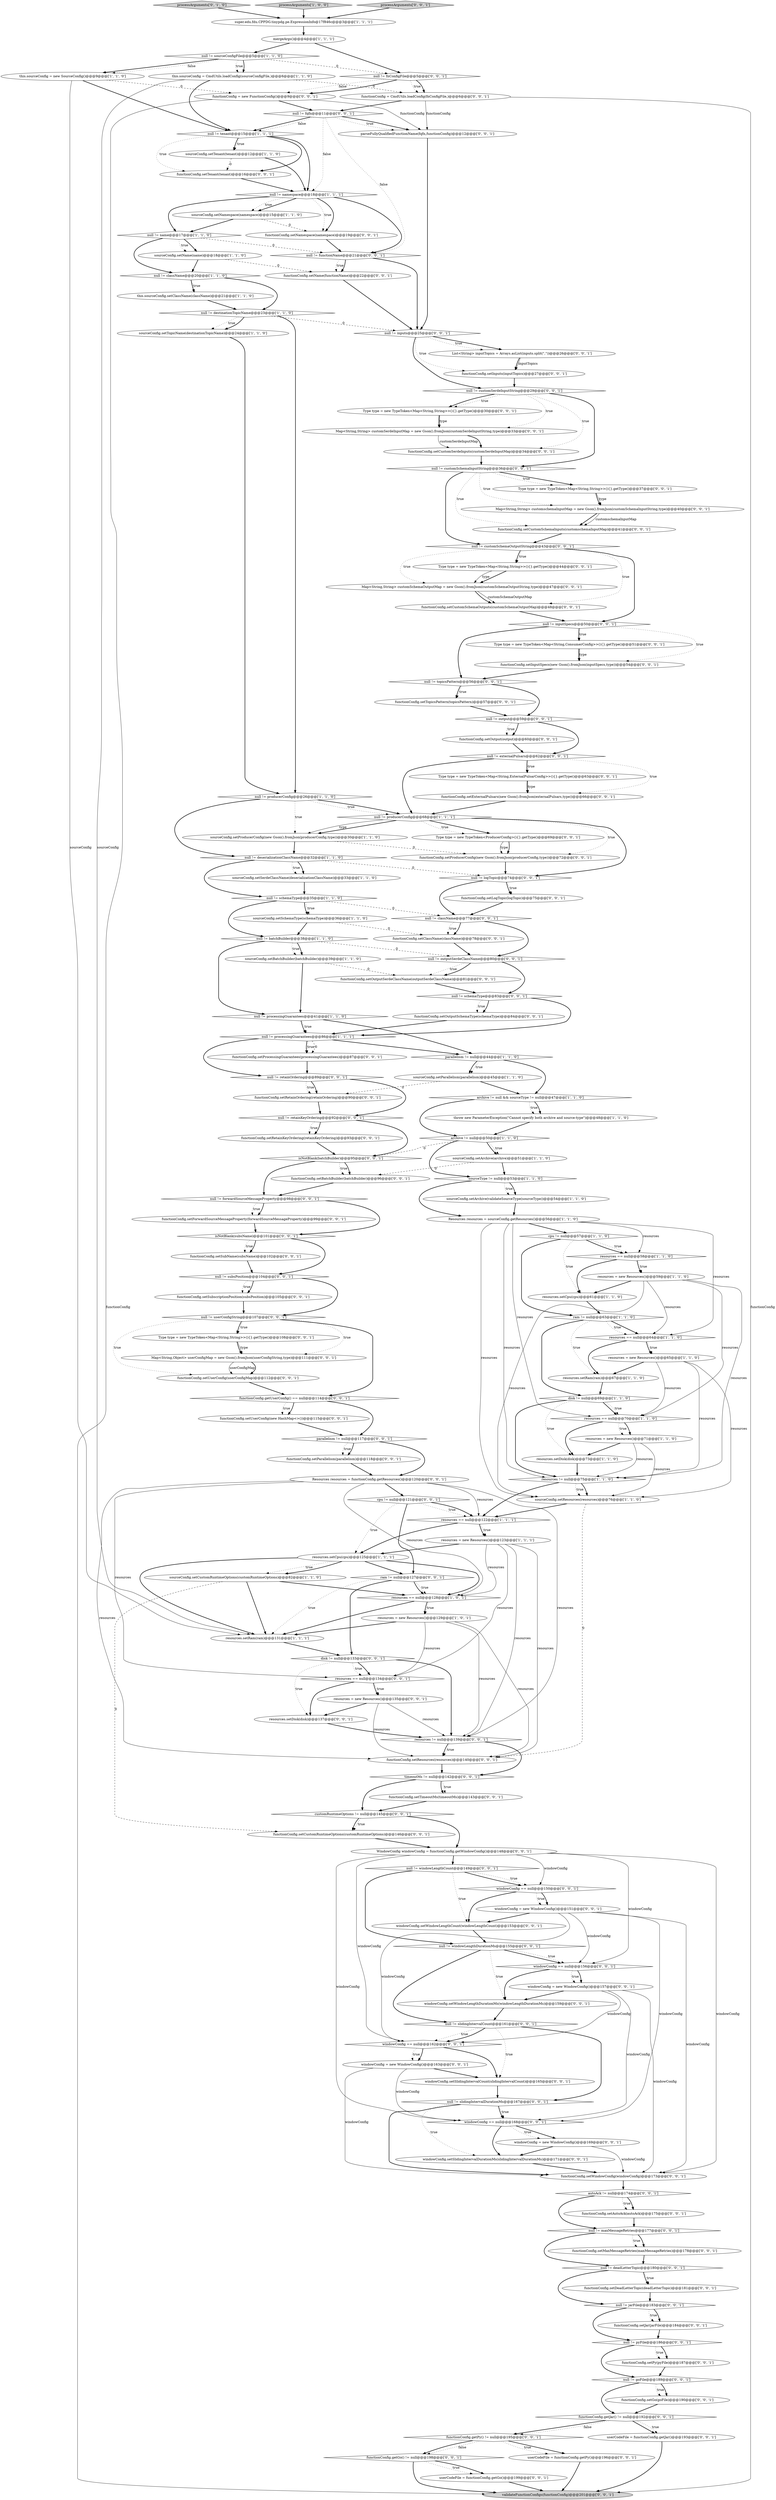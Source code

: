 digraph {
103 [style = filled, label = "ram != null@@@127@@@['0', '0', '1']", fillcolor = white, shape = diamond image = "AAA0AAABBB3BBB"];
25 [style = filled, label = "null != namespace@@@18@@@['1', '1', '1']", fillcolor = white, shape = diamond image = "AAA0AAABBB1BBB"];
38 [style = filled, label = "null != producerConfig@@@26@@@['1', '1', '0']", fillcolor = white, shape = diamond image = "AAA0AAABBB1BBB"];
65 [style = filled, label = "null != schemaType@@@83@@@['0', '0', '1']", fillcolor = white, shape = diamond image = "AAA0AAABBB3BBB"];
74 [style = filled, label = "parseFullyQualifiedFunctionName(fqfn,functionConfig)@@@12@@@['0', '0', '1']", fillcolor = white, shape = ellipse image = "AAA0AAABBB3BBB"];
169 [style = filled, label = "functionConfig.setOutputSchemaType(schemaType)@@@84@@@['0', '0', '1']", fillcolor = white, shape = ellipse image = "AAA0AAABBB3BBB"];
49 [style = filled, label = "this.sourceConfig = CmdUtils.loadConfig(sourceConfigFile,)@@@6@@@['1', '1', '0']", fillcolor = white, shape = ellipse image = "AAA0AAABBB1BBB"];
13 [style = filled, label = "resources == null@@@70@@@['1', '1', '0']", fillcolor = white, shape = diamond image = "AAA0AAABBB1BBB"];
3 [style = filled, label = "null != tenant@@@15@@@['1', '1', '1']", fillcolor = white, shape = diamond image = "AAA0AAABBB1BBB"];
143 [style = filled, label = "Type type = new TypeToken<Map<String,ExternalPulsarConfig>>(){}.getType()@@@63@@@['0', '0', '1']", fillcolor = white, shape = ellipse image = "AAA0AAABBB3BBB"];
159 [style = filled, label = "null != logTopic@@@74@@@['0', '0', '1']", fillcolor = white, shape = diamond image = "AAA0AAABBB3BBB"];
163 [style = filled, label = "Type type = new TypeToken<Map<String,String>>(){}.getType()@@@108@@@['0', '0', '1']", fillcolor = white, shape = ellipse image = "AAA0AAABBB3BBB"];
132 [style = filled, label = "functionConfig.setSubName(subsName)@@@102@@@['0', '0', '1']", fillcolor = white, shape = ellipse image = "AAA0AAABBB3BBB"];
28 [style = filled, label = "this.sourceConfig = new SourceConfig()@@@9@@@['1', '1', '0']", fillcolor = white, shape = ellipse image = "AAA0AAABBB1BBB"];
34 [style = filled, label = "resources = new Resources()@@@65@@@['1', '1', '0']", fillcolor = white, shape = ellipse image = "AAA0AAABBB1BBB"];
155 [style = filled, label = "windowConfig.setSlidingIntervalCount(slidingIntervalCount)@@@165@@@['0', '0', '1']", fillcolor = white, shape = ellipse image = "AAA0AAABBB3BBB"];
52 [style = filled, label = "sourceConfig.setProducerConfig(new Gson().fromJson(producerConfig,type))@@@30@@@['1', '1', '0']", fillcolor = white, shape = ellipse image = "AAA0AAABBB1BBB"];
55 [style = filled, label = "null != name@@@17@@@['1', '1', '0']", fillcolor = white, shape = diamond image = "AAA0AAABBB1BBB"];
127 [style = filled, label = "null != retainOrdering@@@89@@@['0', '0', '1']", fillcolor = white, shape = diamond image = "AAA0AAABBB3BBB"];
20 [style = filled, label = "resources == null@@@128@@@['1', '0', '1']", fillcolor = white, shape = diamond image = "AAA0AAABBB1BBB"];
105 [style = filled, label = "functionConfig.setSubscriptionPosition(subsPosition)@@@105@@@['0', '0', '1']", fillcolor = white, shape = ellipse image = "AAA0AAABBB3BBB"];
112 [style = filled, label = "functionConfig.setTimeoutMs(timeoutMs)@@@143@@@['0', '0', '1']", fillcolor = white, shape = ellipse image = "AAA0AAABBB3BBB"];
86 [style = filled, label = "Type type = new TypeToken<Map<String,ConsumerConfig>>(){}.getType()@@@51@@@['0', '0', '1']", fillcolor = white, shape = ellipse image = "AAA0AAABBB3BBB"];
21 [style = filled, label = "resources == null@@@58@@@['1', '1', '0']", fillcolor = white, shape = diamond image = "AAA0AAABBB1BBB"];
50 [style = filled, label = "sourceConfig.setTopicName(destinationTopicName)@@@24@@@['1', '1', '0']", fillcolor = white, shape = ellipse image = "AAA0AAABBB1BBB"];
60 [style = filled, label = "cpu != null@@@121@@@['0', '0', '1']", fillcolor = white, shape = diamond image = "AAA0AAABBB3BBB"];
129 [style = filled, label = "functionConfig.setTopicsPattern(topicsPattern)@@@57@@@['0', '0', '1']", fillcolor = white, shape = ellipse image = "AAA0AAABBB3BBB"];
48 [style = filled, label = "null != batchBuilder@@@38@@@['1', '1', '0']", fillcolor = white, shape = diamond image = "AAA0AAABBB1BBB"];
67 [style = filled, label = "null != pyFile@@@186@@@['0', '0', '1']", fillcolor = white, shape = diamond image = "AAA0AAABBB3BBB"];
95 [style = filled, label = "functionConfig.setExternalPulsars(new Gson().fromJson(externalPulsars,type))@@@66@@@['0', '0', '1']", fillcolor = white, shape = ellipse image = "AAA0AAABBB3BBB"];
148 [style = filled, label = "functionConfig.setUserConfig(new HashMap<>())@@@115@@@['0', '0', '1']", fillcolor = white, shape = ellipse image = "AAA0AAABBB3BBB"];
154 [style = filled, label = "functionConfig = CmdUtils.loadConfig(fnConfigFile,)@@@6@@@['0', '0', '1']", fillcolor = white, shape = ellipse image = "AAA0AAABBB3BBB"];
137 [style = filled, label = "null != maxMessageRetries@@@177@@@['0', '0', '1']", fillcolor = white, shape = diamond image = "AAA0AAABBB3BBB"];
27 [style = filled, label = "sourceConfig.setArchive(archive)@@@51@@@['1', '1', '0']", fillcolor = white, shape = ellipse image = "AAA0AAABBB1BBB"];
173 [style = filled, label = "functionConfig.setPy(pyFile)@@@187@@@['0', '0', '1']", fillcolor = white, shape = ellipse image = "AAA0AAABBB3BBB"];
15 [style = filled, label = "resources.setCpu(cpu)@@@125@@@['1', '1', '1']", fillcolor = white, shape = ellipse image = "AAA0AAABBB1BBB"];
57 [style = filled, label = "processArguments['0', '1', '0']", fillcolor = lightgray, shape = diamond image = "AAA0AAABBB2BBB"];
126 [style = filled, label = "null != topicsPattern@@@56@@@['0', '0', '1']", fillcolor = white, shape = diamond image = "AAA0AAABBB3BBB"];
56 [style = filled, label = "resources != null@@@75@@@['1', '1', '0']", fillcolor = white, shape = diamond image = "AAA0AAABBB1BBB"];
73 [style = filled, label = "null != inputSpecs@@@50@@@['0', '0', '1']", fillcolor = white, shape = diamond image = "AAA0AAABBB3BBB"];
122 [style = filled, label = "windowConfig == null@@@168@@@['0', '0', '1']", fillcolor = white, shape = diamond image = "AAA0AAABBB3BBB"];
123 [style = filled, label = "null != fqfn@@@11@@@['0', '0', '1']", fillcolor = white, shape = diamond image = "AAA0AAABBB3BBB"];
1 [style = filled, label = "super.edu.fdu.CPPDG.tinypdg.pe.ExpressionInfo@17f846c@@@3@@@['1', '1', '1']", fillcolor = white, shape = ellipse image = "AAA0AAABBB1BBB"];
26 [style = filled, label = "sourceConfig.setTenant(tenant)@@@12@@@['1', '1', '0']", fillcolor = white, shape = ellipse image = "AAA0AAABBB1BBB"];
92 [style = filled, label = "null != goFile@@@189@@@['0', '0', '1']", fillcolor = white, shape = diamond image = "AAA0AAABBB3BBB"];
11 [style = filled, label = "resources == null@@@64@@@['1', '1', '0']", fillcolor = white, shape = diamond image = "AAA0AAABBB1BBB"];
166 [style = filled, label = "functionConfig.setNamespace(namespace)@@@19@@@['0', '0', '1']", fillcolor = white, shape = ellipse image = "AAA0AAABBB3BBB"];
54 [style = filled, label = "sourceConfig.setArchive(validateSourceType(sourceType))@@@54@@@['1', '1', '0']", fillcolor = white, shape = ellipse image = "AAA0AAABBB1BBB"];
152 [style = filled, label = "functionConfig.setCustomSchemaInputs(customschemaInputMap)@@@41@@@['0', '0', '1']", fillcolor = white, shape = ellipse image = "AAA0AAABBB3BBB"];
68 [style = filled, label = "functionConfig.setForwardSourceMessageProperty(forwardSourceMessageProperty)@@@99@@@['0', '0', '1']", fillcolor = white, shape = ellipse image = "AAA0AAABBB3BBB"];
99 [style = filled, label = "null != subsPosition@@@104@@@['0', '0', '1']", fillcolor = white, shape = diamond image = "AAA0AAABBB3BBB"];
8 [style = filled, label = "null != processingGuarantees@@@41@@@['1', '1', '0']", fillcolor = white, shape = diamond image = "AAA0AAABBB1BBB"];
88 [style = filled, label = "windowConfig.setWindowLengthCount(windowLengthCount)@@@153@@@['0', '0', '1']", fillcolor = white, shape = ellipse image = "AAA0AAABBB3BBB"];
138 [style = filled, label = "functionConfig.setName(functionName)@@@22@@@['0', '0', '1']", fillcolor = white, shape = ellipse image = "AAA0AAABBB3BBB"];
64 [style = filled, label = "null != forwardSourceMessageProperty@@@98@@@['0', '0', '1']", fillcolor = white, shape = diamond image = "AAA0AAABBB3BBB"];
79 [style = filled, label = "windowConfig = new WindowConfig()@@@157@@@['0', '0', '1']", fillcolor = white, shape = ellipse image = "AAA0AAABBB3BBB"];
36 [style = filled, label = "resources = new Resources()@@@123@@@['1', '1', '1']", fillcolor = white, shape = ellipse image = "AAA0AAABBB1BBB"];
29 [style = filled, label = "sourceConfig.setSchemaType(schemaType)@@@36@@@['1', '1', '0']", fillcolor = white, shape = ellipse image = "AAA0AAABBB1BBB"];
63 [style = filled, label = "null != className@@@77@@@['0', '0', '1']", fillcolor = white, shape = diamond image = "AAA0AAABBB3BBB"];
80 [style = filled, label = "windowConfig = new WindowConfig()@@@163@@@['0', '0', '1']", fillcolor = white, shape = ellipse image = "AAA0AAABBB3BBB"];
10 [style = filled, label = "sourceConfig.setCustomRuntimeOptions(customRuntimeOptions)@@@82@@@['1', '1', '0']", fillcolor = white, shape = ellipse image = "AAA0AAABBB1BBB"];
151 [style = filled, label = "functionConfig.setCustomSchemaOutputs(customSchemaOutputMap)@@@48@@@['0', '0', '1']", fillcolor = white, shape = ellipse image = "AAA0AAABBB3BBB"];
46 [style = filled, label = "throw new ParameterException(\"Cannot specify both archive and source-type\")@@@48@@@['1', '1', '0']", fillcolor = white, shape = ellipse image = "AAA0AAABBB1BBB"];
93 [style = filled, label = "functionConfig.setUserConfig(userConfigMap)@@@112@@@['0', '0', '1']", fillcolor = white, shape = ellipse image = "AAA0AAABBB3BBB"];
113 [style = filled, label = "functionConfig.setMaxMessageRetries(maxMessageRetries)@@@178@@@['0', '0', '1']", fillcolor = white, shape = ellipse image = "AAA0AAABBB3BBB"];
128 [style = filled, label = "windowConfig.setSlidingIntervalDurationMs(slidingIntervalDurationMs)@@@171@@@['0', '0', '1']", fillcolor = white, shape = ellipse image = "AAA0AAABBB3BBB"];
131 [style = filled, label = "functionConfig.setOutputSerdeClassName(outputSerdeClassName)@@@81@@@['0', '0', '1']", fillcolor = white, shape = ellipse image = "AAA0AAABBB3BBB"];
2 [style = filled, label = "archive != null@@@50@@@['1', '1', '0']", fillcolor = white, shape = diamond image = "AAA0AAABBB1BBB"];
62 [style = filled, label = "functionConfig.setOutput(output)@@@60@@@['0', '0', '1']", fillcolor = white, shape = ellipse image = "AAA0AAABBB3BBB"];
87 [style = filled, label = "functionConfig.setInputSpecs(new Gson().fromJson(inputSpecs,type))@@@54@@@['0', '0', '1']", fillcolor = white, shape = ellipse image = "AAA0AAABBB3BBB"];
39 [style = filled, label = "archive != null && sourceType != null@@@47@@@['1', '1', '0']", fillcolor = white, shape = diamond image = "AAA0AAABBB1BBB"];
109 [style = filled, label = "functionConfig.setCustomRuntimeOptions(customRuntimeOptions)@@@146@@@['0', '0', '1']", fillcolor = white, shape = ellipse image = "AAA0AAABBB3BBB"];
32 [style = filled, label = "resources = new Resources()@@@59@@@['1', '1', '0']", fillcolor = white, shape = ellipse image = "AAA0AAABBB1BBB"];
70 [style = filled, label = "null != slidingIntervalDurationMs@@@167@@@['0', '0', '1']", fillcolor = white, shape = diamond image = "AAA0AAABBB3BBB"];
118 [style = filled, label = "null != fnConfigFile@@@5@@@['0', '0', '1']", fillcolor = white, shape = diamond image = "AAA0AAABBB3BBB"];
135 [style = filled, label = "null != slidingIntervalCount@@@161@@@['0', '0', '1']", fillcolor = white, shape = diamond image = "AAA0AAABBB3BBB"];
107 [style = filled, label = "timeoutMs != null@@@142@@@['0', '0', '1']", fillcolor = white, shape = diamond image = "AAA0AAABBB3BBB"];
84 [style = filled, label = "resources == null@@@134@@@['0', '0', '1']", fillcolor = white, shape = diamond image = "AAA0AAABBB3BBB"];
89 [style = filled, label = "functionConfig.setProducerConfig(new Gson().fromJson(producerConfig,type))@@@72@@@['0', '0', '1']", fillcolor = white, shape = ellipse image = "AAA0AAABBB3BBB"];
100 [style = filled, label = "Type type = new TypeToken<Map<String,String>>(){}.getType()@@@30@@@['0', '0', '1']", fillcolor = white, shape = ellipse image = "AAA0AAABBB3BBB"];
9 [style = filled, label = "cpu != null@@@57@@@['1', '1', '0']", fillcolor = white, shape = diamond image = "AAA0AAABBB1BBB"];
162 [style = filled, label = "functionConfig.setInputs(inputTopics)@@@27@@@['0', '0', '1']", fillcolor = white, shape = ellipse image = "AAA0AAABBB3BBB"];
75 [style = filled, label = "functionConfig.setTenant(tenant)@@@16@@@['0', '0', '1']", fillcolor = white, shape = ellipse image = "AAA0AAABBB3BBB"];
111 [style = filled, label = "userCodeFile = functionConfig.getPy()@@@196@@@['0', '0', '1']", fillcolor = white, shape = ellipse image = "AAA0AAABBB3BBB"];
170 [style = filled, label = "functionConfig.setLogTopic(logTopic)@@@75@@@['0', '0', '1']", fillcolor = white, shape = ellipse image = "AAA0AAABBB3BBB"];
30 [style = filled, label = "processArguments['1', '0', '0']", fillcolor = lightgray, shape = diamond image = "AAA0AAABBB1BBB"];
78 [style = filled, label = "functionConfig.setCustomSerdeInputs(customSerdeInputMap)@@@34@@@['0', '0', '1']", fillcolor = white, shape = ellipse image = "AAA0AAABBB3BBB"];
149 [style = filled, label = "WindowConfig windowConfig = functionConfig.getWindowConfig()@@@148@@@['0', '0', '1']", fillcolor = white, shape = ellipse image = "AAA0AAABBB3BBB"];
85 [style = filled, label = "null != inputs@@@25@@@['0', '0', '1']", fillcolor = white, shape = diamond image = "AAA0AAABBB3BBB"];
24 [style = filled, label = "ram != null@@@63@@@['1', '1', '0']", fillcolor = white, shape = diamond image = "AAA0AAABBB1BBB"];
115 [style = filled, label = "windowConfig = new WindowConfig()@@@151@@@['0', '0', '1']", fillcolor = white, shape = ellipse image = "AAA0AAABBB3BBB"];
121 [style = filled, label = "Type type = new TypeToken<ProducerConfig>(){}.getType()@@@69@@@['0', '0', '1']", fillcolor = white, shape = ellipse image = "AAA0AAABBB3BBB"];
14 [style = filled, label = "disk != null@@@69@@@['1', '1', '0']", fillcolor = white, shape = diamond image = "AAA0AAABBB1BBB"];
136 [style = filled, label = "processArguments['0', '0', '1']", fillcolor = lightgray, shape = diamond image = "AAA0AAABBB3BBB"];
140 [style = filled, label = "userCodeFile = functionConfig.getJar()@@@193@@@['0', '0', '1']", fillcolor = white, shape = ellipse image = "AAA0AAABBB3BBB"];
40 [style = filled, label = "mergeArgs()@@@4@@@['1', '1', '1']", fillcolor = white, shape = ellipse image = "AAA0AAABBB1BBB"];
59 [style = filled, label = "functionConfig.setRetainOrdering(retainOrdering)@@@90@@@['0', '0', '1']", fillcolor = white, shape = ellipse image = "AAA0AAABBB3BBB"];
141 [style = filled, label = "validateFunctionConfigs(functionConfig)@@@201@@@['0', '0', '1']", fillcolor = lightgray, shape = ellipse image = "AAA0AAABBB3BBB"];
165 [style = filled, label = "windowConfig == null@@@162@@@['0', '0', '1']", fillcolor = white, shape = diamond image = "AAA0AAABBB3BBB"];
114 [style = filled, label = "functionConfig.getPy() != null@@@195@@@['0', '0', '1']", fillcolor = white, shape = diamond image = "AAA0AAABBB3BBB"];
139 [style = filled, label = "functionConfig.setParallelism(parallelism)@@@118@@@['0', '0', '1']", fillcolor = white, shape = ellipse image = "AAA0AAABBB3BBB"];
120 [style = filled, label = "null != customSchemaOutputString@@@43@@@['0', '0', '1']", fillcolor = white, shape = diamond image = "AAA0AAABBB3BBB"];
94 [style = filled, label = "functionConfig.setBatchBuilder(batchBuilder)@@@96@@@['0', '0', '1']", fillcolor = white, shape = ellipse image = "AAA0AAABBB3BBB"];
61 [style = filled, label = "functionConfig.setDeadLetterTopic(deadLetterTopic)@@@181@@@['0', '0', '1']", fillcolor = white, shape = ellipse image = "AAA0AAABBB3BBB"];
31 [style = filled, label = "sourceConfig.setParallelism(parallelism)@@@45@@@['1', '1', '0']", fillcolor = white, shape = ellipse image = "AAA0AAABBB1BBB"];
125 [style = filled, label = "Resources resources = functionConfig.getResources()@@@120@@@['0', '0', '1']", fillcolor = white, shape = ellipse image = "AAA0AAABBB3BBB"];
22 [style = filled, label = "resources.setRam(ram)@@@131@@@['1', '1', '1']", fillcolor = white, shape = ellipse image = "AAA0AAABBB1BBB"];
35 [style = filled, label = "resources == null@@@122@@@['1', '1', '1']", fillcolor = white, shape = diamond image = "AAA0AAABBB1BBB"];
117 [style = filled, label = "windowConfig == null@@@150@@@['0', '0', '1']", fillcolor = white, shape = diamond image = "AAA0AAABBB3BBB"];
71 [style = filled, label = "null != customSchemaInputString@@@36@@@['0', '0', '1']", fillcolor = white, shape = diamond image = "AAA0AAABBB3BBB"];
164 [style = filled, label = "userCodeFile = functionConfig.getGo()@@@199@@@['0', '0', '1']", fillcolor = white, shape = ellipse image = "AAA0AAABBB3BBB"];
33 [style = filled, label = "sourceType != null@@@53@@@['1', '1', '0']", fillcolor = white, shape = diamond image = "AAA0AAABBB1BBB"];
146 [style = filled, label = "functionConfig.setResources(resources)@@@140@@@['0', '0', '1']", fillcolor = white, shape = ellipse image = "AAA0AAABBB3BBB"];
106 [style = filled, label = "null != userConfigString@@@107@@@['0', '0', '1']", fillcolor = white, shape = diamond image = "AAA0AAABBB3BBB"];
23 [style = filled, label = "sourceConfig.setSerdeClassName(deserializationClassName)@@@33@@@['1', '1', '0']", fillcolor = white, shape = ellipse image = "AAA0AAABBB1BBB"];
0 [style = filled, label = "resources.setDisk(disk)@@@73@@@['1', '1', '0']", fillcolor = white, shape = ellipse image = "AAA0AAABBB1BBB"];
157 [style = filled, label = "isNotBlank(subsName)@@@101@@@['0', '0', '1']", fillcolor = white, shape = diamond image = "AAA0AAABBB3BBB"];
58 [style = filled, label = "functionConfig.setProcessingGuarantees(processingGuarantees)@@@87@@@['0', '0', '1']", fillcolor = white, shape = ellipse image = "AAA0AAABBB3BBB"];
104 [style = filled, label = "windowConfig == null@@@156@@@['0', '0', '1']", fillcolor = white, shape = diamond image = "AAA0AAABBB3BBB"];
133 [style = filled, label = "windowConfig = new WindowConfig()@@@169@@@['0', '0', '1']", fillcolor = white, shape = ellipse image = "AAA0AAABBB3BBB"];
156 [style = filled, label = "isNotBlank(batchBuilder)@@@95@@@['0', '0', '1']", fillcolor = white, shape = diamond image = "AAA0AAABBB3BBB"];
124 [style = filled, label = "functionConfig.getJar() != null@@@192@@@['0', '0', '1']", fillcolor = white, shape = diamond image = "AAA0AAABBB3BBB"];
160 [style = filled, label = "null != deadLetterTopic@@@180@@@['0', '0', '1']", fillcolor = white, shape = diamond image = "AAA0AAABBB3BBB"];
19 [style = filled, label = "null != producerConfig@@@68@@@['1', '1', '1']", fillcolor = white, shape = diamond image = "AAA0AAABBB1BBB"];
90 [style = filled, label = "functionConfig.getUserConfig() == null@@@114@@@['0', '0', '1']", fillcolor = white, shape = diamond image = "AAA0AAABBB3BBB"];
77 [style = filled, label = "resources.setDisk(disk)@@@137@@@['0', '0', '1']", fillcolor = white, shape = ellipse image = "AAA0AAABBB3BBB"];
144 [style = filled, label = "null != retainKeyOrdering@@@92@@@['0', '0', '1']", fillcolor = white, shape = diamond image = "AAA0AAABBB3BBB"];
147 [style = filled, label = "autoAck != null@@@174@@@['0', '0', '1']", fillcolor = white, shape = diamond image = "AAA0AAABBB3BBB"];
43 [style = filled, label = "resources.setRam(ram)@@@67@@@['1', '1', '0']", fillcolor = white, shape = ellipse image = "AAA0AAABBB1BBB"];
97 [style = filled, label = "null != output@@@59@@@['0', '0', '1']", fillcolor = white, shape = diamond image = "AAA0AAABBB3BBB"];
51 [style = filled, label = "Resources resources = sourceConfig.getResources()@@@56@@@['1', '1', '0']", fillcolor = white, shape = ellipse image = "AAA0AAABBB1BBB"];
12 [style = filled, label = "sourceConfig.setResources(resources)@@@76@@@['1', '1', '0']", fillcolor = white, shape = ellipse image = "AAA0AAABBB1BBB"];
53 [style = filled, label = "null != schemaType@@@35@@@['1', '1', '0']", fillcolor = white, shape = diamond image = "AAA0AAABBB1BBB"];
47 [style = filled, label = "null != processingGuarantees@@@86@@@['1', '1', '1']", fillcolor = white, shape = diamond image = "AAA0AAABBB1BBB"];
153 [style = filled, label = "functionConfig.setClassName(className)@@@78@@@['0', '0', '1']", fillcolor = white, shape = ellipse image = "AAA0AAABBB3BBB"];
161 [style = filled, label = "parallelism != null@@@117@@@['0', '0', '1']", fillcolor = white, shape = diamond image = "AAA0AAABBB3BBB"];
130 [style = filled, label = "Type type = new TypeToken<Map<String,String>>(){}.getType()@@@44@@@['0', '0', '1']", fillcolor = white, shape = ellipse image = "AAA0AAABBB3BBB"];
150 [style = filled, label = "disk != null@@@133@@@['0', '0', '1']", fillcolor = white, shape = diamond image = "AAA0AAABBB3BBB"];
18 [style = filled, label = "sourceConfig.setBatchBuilder(batchBuilder)@@@39@@@['1', '1', '0']", fillcolor = white, shape = ellipse image = "AAA0AAABBB1BBB"];
45 [style = filled, label = "sourceConfig.setNamespace(namespace)@@@15@@@['1', '1', '0']", fillcolor = white, shape = ellipse image = "AAA0AAABBB1BBB"];
44 [style = filled, label = "sourceConfig.setName(name)@@@18@@@['1', '1', '0']", fillcolor = white, shape = ellipse image = "AAA0AAABBB1BBB"];
108 [style = filled, label = "List<String> inputTopics = Arrays.asList(inputs.split(\",\"))@@@26@@@['0', '0', '1']", fillcolor = white, shape = ellipse image = "AAA0AAABBB3BBB"];
134 [style = filled, label = "null != outputSerdeClassName@@@80@@@['0', '0', '1']", fillcolor = white, shape = diamond image = "AAA0AAABBB3BBB"];
171 [style = filled, label = "windowConfig.setWindowLengthDurationMs(windowLengthDurationMs)@@@159@@@['0', '0', '1']", fillcolor = white, shape = ellipse image = "AAA0AAABBB3BBB"];
42 [style = filled, label = "parallelism != null@@@44@@@['1', '1', '0']", fillcolor = white, shape = diamond image = "AAA0AAABBB1BBB"];
81 [style = filled, label = "Map<String,String> customSerdeInputMap = new Gson().fromJson(customSerdeInputString,type)@@@33@@@['0', '0', '1']", fillcolor = white, shape = ellipse image = "AAA0AAABBB3BBB"];
69 [style = filled, label = "resources != null@@@139@@@['0', '0', '1']", fillcolor = white, shape = diamond image = "AAA0AAABBB3BBB"];
102 [style = filled, label = "functionConfig = new FunctionConfig()@@@9@@@['0', '0', '1']", fillcolor = white, shape = ellipse image = "AAA0AAABBB3BBB"];
41 [style = filled, label = "this.sourceConfig.setClassName(className)@@@21@@@['1', '1', '0']", fillcolor = white, shape = ellipse image = "AAA0AAABBB1BBB"];
172 [style = filled, label = "functionConfig.setAutoAck(autoAck)@@@175@@@['0', '0', '1']", fillcolor = white, shape = ellipse image = "AAA0AAABBB3BBB"];
98 [style = filled, label = "functionConfig.setRetainKeyOrdering(retainKeyOrdering)@@@93@@@['0', '0', '1']", fillcolor = white, shape = ellipse image = "AAA0AAABBB3BBB"];
72 [style = filled, label = "null != windowLengthCount@@@149@@@['0', '0', '1']", fillcolor = white, shape = diamond image = "AAA0AAABBB3BBB"];
96 [style = filled, label = "Map<String,String> customschemaInputMap = new Gson().fromJson(customSchemaInputString,type)@@@40@@@['0', '0', '1']", fillcolor = white, shape = ellipse image = "AAA0AAABBB3BBB"];
116 [style = filled, label = "Map<String,String> customSchemaOutputMap = new Gson().fromJson(customSchemaOutputString,type)@@@47@@@['0', '0', '1']", fillcolor = white, shape = ellipse image = "AAA0AAABBB3BBB"];
168 [style = filled, label = "functionConfig.getGo() != null@@@198@@@['0', '0', '1']", fillcolor = white, shape = diamond image = "AAA0AAABBB3BBB"];
66 [style = filled, label = "Map<String,Object> userConfigMap = new Gson().fromJson(userConfigString,type)@@@111@@@['0', '0', '1']", fillcolor = white, shape = ellipse image = "AAA0AAABBB3BBB"];
37 [style = filled, label = "null != className@@@20@@@['1', '1', '0']", fillcolor = white, shape = diamond image = "AAA0AAABBB1BBB"];
17 [style = filled, label = "resources.setCpu(cpu)@@@61@@@['1', '1', '0']", fillcolor = white, shape = ellipse image = "AAA0AAABBB1BBB"];
82 [style = filled, label = "null != windowLengthDurationMs@@@155@@@['0', '0', '1']", fillcolor = white, shape = diamond image = "AAA0AAABBB3BBB"];
5 [style = filled, label = "resources = new Resources()@@@71@@@['1', '1', '0']", fillcolor = white, shape = ellipse image = "AAA0AAABBB1BBB"];
119 [style = filled, label = "null != customSerdeInputString@@@29@@@['0', '0', '1']", fillcolor = white, shape = diamond image = "AAA0AAABBB3BBB"];
7 [style = filled, label = "null != destinationTopicName@@@23@@@['1', '1', '0']", fillcolor = white, shape = diamond image = "AAA0AAABBB1BBB"];
76 [style = filled, label = "customRuntimeOptions != null@@@145@@@['0', '0', '1']", fillcolor = white, shape = diamond image = "AAA0AAABBB3BBB"];
4 [style = filled, label = "resources = new Resources()@@@129@@@['1', '0', '1']", fillcolor = white, shape = ellipse image = "AAA0AAABBB1BBB"];
158 [style = filled, label = "null != externalPulsars@@@62@@@['0', '0', '1']", fillcolor = white, shape = diamond image = "AAA0AAABBB3BBB"];
167 [style = filled, label = "functionConfig.setGo(goFile)@@@190@@@['0', '0', '1']", fillcolor = white, shape = ellipse image = "AAA0AAABBB3BBB"];
91 [style = filled, label = "resources = new Resources()@@@135@@@['0', '0', '1']", fillcolor = white, shape = ellipse image = "AAA0AAABBB3BBB"];
110 [style = filled, label = "null != jarFile@@@183@@@['0', '0', '1']", fillcolor = white, shape = diamond image = "AAA0AAABBB3BBB"];
6 [style = filled, label = "null != sourceConfigFile@@@5@@@['1', '1', '0']", fillcolor = white, shape = diamond image = "AAA0AAABBB1BBB"];
101 [style = filled, label = "Type type = new TypeToken<Map<String,String>>(){}.getType()@@@37@@@['0', '0', '1']", fillcolor = white, shape = ellipse image = "AAA0AAABBB3BBB"];
145 [style = filled, label = "functionConfig.setWindowConfig(windowConfig)@@@173@@@['0', '0', '1']", fillcolor = white, shape = ellipse image = "AAA0AAABBB3BBB"];
16 [style = filled, label = "null != deserializationClassName@@@32@@@['1', '1', '0']", fillcolor = white, shape = diamond image = "AAA0AAABBB1BBB"];
142 [style = filled, label = "functionConfig.setJar(jarFile)@@@184@@@['0', '0', '1']", fillcolor = white, shape = ellipse image = "AAA0AAABBB3BBB"];
83 [style = filled, label = "null != functionName@@@21@@@['0', '0', '1']", fillcolor = white, shape = diamond image = "AAA0AAABBB3BBB"];
55->83 [style = dashed, label="0"];
48->8 [style = bold, label=""];
34->13 [style = solid, label="resources"];
75->25 [style = bold, label=""];
165->80 [style = bold, label=""];
67->173 [style = bold, label=""];
25->166 [style = dotted, label="true"];
49->3 [style = bold, label=""];
43->14 [style = bold, label=""];
94->64 [style = bold, label=""];
82->135 [style = bold, label=""];
149->165 [style = solid, label="windowConfig"];
16->23 [style = bold, label=""];
134->131 [style = dotted, label="true"];
42->31 [style = dotted, label="true"];
116->151 [style = solid, label="customSchemaOutputMap"];
118->102 [style = bold, label=""];
31->39 [style = bold, label=""];
129->97 [style = bold, label=""];
46->2 [style = bold, label=""];
14->56 [style = bold, label=""];
79->165 [style = solid, label="windowConfig"];
38->52 [style = dotted, label="true"];
143->95 [style = bold, label=""];
124->140 [style = bold, label=""];
156->64 [style = bold, label=""];
142->67 [style = bold, label=""];
20->4 [style = bold, label=""];
14->13 [style = bold, label=""];
48->18 [style = dotted, label="true"];
71->96 [style = dotted, label="true"];
16->53 [style = bold, label=""];
52->16 [style = bold, label=""];
32->11 [style = solid, label="resources"];
38->16 [style = bold, label=""];
29->48 [style = bold, label=""];
2->156 [style = dashed, label="0"];
17->24 [style = bold, label=""];
164->141 [style = bold, label=""];
18->131 [style = dashed, label="0"];
25->45 [style = bold, label=""];
123->74 [style = dotted, label="true"];
104->79 [style = bold, label=""];
35->15 [style = bold, label=""];
10->109 [style = dashed, label="0"];
0->56 [style = bold, label=""];
160->61 [style = dotted, label="true"];
148->161 [style = bold, label=""];
22->150 [style = bold, label=""];
167->124 [style = bold, label=""];
118->154 [style = dotted, label="true"];
125->35 [style = solid, label="resources"];
106->66 [style = dotted, label="true"];
10->20 [style = bold, label=""];
111->141 [style = bold, label=""];
106->163 [style = dotted, label="true"];
36->69 [style = solid, label="resources"];
161->125 [style = bold, label=""];
83->138 [style = dotted, label="true"];
6->28 [style = bold, label=""];
19->89 [style = dotted, label="true"];
66->93 [style = solid, label="userConfigMap"];
36->84 [style = solid, label="resources"];
121->89 [style = bold, label=""];
172->137 [style = bold, label=""];
38->19 [style = dotted, label="true"];
63->153 [style = bold, label=""];
19->52 [style = bold, label=""];
127->59 [style = dotted, label="true"];
155->70 [style = bold, label=""];
19->121 [style = dotted, label="true"];
107->112 [style = bold, label=""];
101->96 [style = solid, label="type"];
21->32 [style = dotted, label="true"];
117->115 [style = dotted, label="true"];
152->120 [style = bold, label=""];
16->159 [style = dashed, label="0"];
154->74 [style = solid, label="functionConfig"];
165->80 [style = dotted, label="true"];
102->74 [style = solid, label="functionConfig"];
56->12 [style = bold, label=""];
147->172 [style = dotted, label="true"];
63->153 [style = dotted, label="true"];
55->44 [style = bold, label=""];
150->84 [style = bold, label=""];
21->17 [style = bold, label=""];
78->71 [style = bold, label=""];
9->21 [style = bold, label=""];
125->20 [style = solid, label="resources"];
103->150 [style = bold, label=""];
158->143 [style = dotted, label="true"];
66->93 [style = bold, label=""];
135->165 [style = dotted, label="true"];
85->108 [style = bold, label=""];
120->151 [style = dotted, label="true"];
85->162 [style = dotted, label="true"];
106->90 [style = bold, label=""];
161->139 [style = dotted, label="true"];
149->145 [style = solid, label="windowConfig"];
28->22 [style = solid, label="sourceConfig"];
102->141 [style = solid, label="functionConfig"];
63->134 [style = bold, label=""];
110->67 [style = bold, label=""];
37->7 [style = bold, label=""];
6->49 [style = bold, label=""];
137->113 [style = bold, label=""];
158->19 [style = bold, label=""];
92->167 [style = dotted, label="true"];
8->47 [style = dotted, label="true"];
131->65 [style = bold, label=""];
120->130 [style = bold, label=""];
125->146 [style = solid, label="resources"];
44->37 [style = bold, label=""];
159->170 [style = dotted, label="true"];
126->129 [style = dotted, label="true"];
124->140 [style = dotted, label="true"];
120->73 [style = bold, label=""];
119->100 [style = dotted, label="true"];
4->84 [style = solid, label="resources"];
128->145 [style = bold, label=""];
3->25 [style = bold, label=""];
59->144 [style = bold, label=""];
149->122 [style = solid, label="windowConfig"];
55->37 [style = bold, label=""];
6->118 [style = dashed, label="0"];
56->12 [style = dotted, label="true"];
48->134 [style = dashed, label="0"];
149->104 [style = solid, label="windowConfig"];
162->119 [style = bold, label=""];
168->164 [style = dotted, label="true"];
119->100 [style = bold, label=""];
124->114 [style = bold, label=""];
85->108 [style = dotted, label="true"];
24->43 [style = dotted, label="true"];
27->33 [style = bold, label=""];
108->162 [style = bold, label=""];
11->43 [style = bold, label=""];
70->122 [style = dotted, label="true"];
8->42 [style = bold, label=""];
13->0 [style = bold, label=""];
64->68 [style = bold, label=""];
36->146 [style = solid, label="resources"];
84->91 [style = bold, label=""];
33->54 [style = dotted, label="true"];
38->19 [style = bold, label=""];
130->116 [style = bold, label=""];
64->157 [style = bold, label=""];
24->11 [style = bold, label=""];
15->10 [style = dotted, label="true"];
150->84 [style = dotted, label="true"];
34->12 [style = solid, label="resources"];
71->101 [style = bold, label=""];
2->27 [style = bold, label=""];
166->83 [style = bold, label=""];
73->86 [style = dotted, label="true"];
11->34 [style = dotted, label="true"];
36->20 [style = solid, label="resources"];
12->146 [style = dashed, label="0"];
159->170 [style = bold, label=""];
39->46 [style = dotted, label="true"];
103->22 [style = dotted, label="true"];
150->69 [style = bold, label=""];
91->69 [style = solid, label="resources"];
143->95 [style = solid, label="type"];
122->128 [style = bold, label=""];
137->160 [style = bold, label=""];
2->27 [style = dotted, label="true"];
156->94 [style = dotted, label="true"];
32->12 [style = solid, label="resources"];
4->146 [style = solid, label="resources"];
7->50 [style = dotted, label="true"];
70->128 [style = dotted, label="true"];
76->149 [style = bold, label=""];
29->153 [style = dashed, label="0"];
60->15 [style = dotted, label="true"];
9->17 [style = dotted, label="true"];
82->104 [style = bold, label=""];
82->104 [style = dotted, label="true"];
45->166 [style = dashed, label="0"];
53->29 [style = bold, label=""];
14->13 [style = dotted, label="true"];
165->155 [style = bold, label=""];
97->62 [style = bold, label=""];
79->171 [style = bold, label=""];
159->63 [style = bold, label=""];
30->1 [style = bold, label=""];
49->22 [style = solid, label="sourceConfig"];
102->123 [style = bold, label=""];
106->163 [style = bold, label=""];
83->138 [style = bold, label=""];
15->10 [style = bold, label=""];
154->123 [style = bold, label=""];
120->116 [style = dotted, label="true"];
126->97 [style = bold, label=""];
153->134 [style = bold, label=""];
150->77 [style = dotted, label="true"];
79->145 [style = solid, label="windowConfig"];
53->29 [style = dotted, label="true"];
39->2 [style = bold, label=""];
42->31 [style = bold, label=""];
115->165 [style = solid, label="windowConfig"];
92->124 [style = bold, label=""];
45->55 [style = bold, label=""];
123->25 [style = dotted, label="false"];
51->56 [style = solid, label="resources"];
103->20 [style = dotted, label="true"];
151->73 [style = bold, label=""];
138->85 [style = bold, label=""];
133->145 [style = solid, label="windowConfig"];
157->132 [style = dotted, label="true"];
32->17 [style = bold, label=""];
41->7 [style = bold, label=""];
83->85 [style = bold, label=""];
44->138 [style = dashed, label="0"];
69->146 [style = bold, label=""];
51->11 [style = solid, label="resources"];
70->122 [style = bold, label=""];
125->60 [style = bold, label=""];
81->78 [style = solid, label="customSerdeInputMap"];
132->99 [style = bold, label=""];
73->87 [style = dotted, label="true"];
11->34 [style = bold, label=""];
28->3 [style = bold, label=""];
82->171 [style = dotted, label="true"];
14->0 [style = dotted, label="true"];
62->158 [style = bold, label=""];
19->159 [style = bold, label=""];
136->1 [style = bold, label=""];
21->32 [style = bold, label=""];
86->87 [style = bold, label=""];
127->59 [style = bold, label=""];
95->19 [style = bold, label=""];
15->22 [style = bold, label=""];
4->22 [style = bold, label=""];
26->75 [style = dashed, label="0"];
90->161 [style = bold, label=""];
26->25 [style = bold, label=""];
110->142 [style = dotted, label="true"];
108->162 [style = solid, label="inputTopics"];
40->6 [style = bold, label=""];
71->120 [style = bold, label=""];
60->35 [style = dotted, label="true"];
12->35 [style = bold, label=""];
144->98 [style = dotted, label="true"];
120->130 [style = dotted, label="true"];
60->103 [style = bold, label=""];
25->83 [style = bold, label=""];
88->82 [style = bold, label=""];
147->137 [style = bold, label=""];
76->109 [style = dotted, label="true"];
96->152 [style = bold, label=""];
156->94 [style = bold, label=""];
113->160 [style = bold, label=""];
3->26 [style = dotted, label="true"];
149->72 [style = bold, label=""];
134->65 [style = bold, label=""];
33->51 [style = bold, label=""];
8->47 [style = bold, label=""];
115->145 [style = solid, label="windowConfig"];
104->79 [style = dotted, label="true"];
65->169 [style = bold, label=""];
5->56 [style = solid, label="resources"];
74->85 [style = bold, label=""];
171->135 [style = bold, label=""];
9->24 [style = bold, label=""];
168->141 [style = bold, label=""];
4->69 [style = solid, label="resources"];
158->95 [style = dotted, label="true"];
97->158 [style = bold, label=""];
19->121 [style = bold, label=""];
123->74 [style = bold, label=""];
15->20 [style = bold, label=""];
168->164 [style = bold, label=""];
65->169 [style = dotted, label="true"];
96->152 [style = solid, label="customschemaInputMap"];
77->69 [style = bold, label=""];
51->21 [style = solid, label="resources"];
170->63 [style = bold, label=""];
73->126 [style = bold, label=""];
93->90 [style = bold, label=""];
60->35 [style = bold, label=""];
163->66 [style = solid, label="type"];
20->22 [style = bold, label=""];
68->157 [style = bold, label=""];
119->78 [style = dotted, label="true"];
114->111 [style = bold, label=""];
10->22 [style = bold, label=""];
139->125 [style = bold, label=""];
146->107 [style = bold, label=""];
71->152 [style = dotted, label="true"];
73->86 [style = bold, label=""];
47->58 [style = dotted, label="true"];
3->75 [style = dotted, label="true"];
91->146 [style = solid, label="resources"];
70->145 [style = bold, label=""];
147->172 [style = bold, label=""];
32->56 [style = solid, label="resources"];
145->147 [style = bold, label=""];
76->109 [style = bold, label=""];
123->3 [style = bold, label=""];
109->149 [style = bold, label=""];
34->43 [style = bold, label=""];
25->45 [style = dotted, label="true"];
107->76 [style = bold, label=""];
19->52 [style = solid, label="type"];
116->151 [style = bold, label=""];
135->155 [style = dotted, label="true"];
51->12 [style = solid, label="resources"];
72->82 [style = bold, label=""];
47->42 [style = bold, label=""];
42->39 [style = bold, label=""];
126->129 [style = bold, label=""];
7->38 [style = bold, label=""];
50->38 [style = bold, label=""];
161->139 [style = bold, label=""];
3->26 [style = bold, label=""];
144->98 [style = bold, label=""];
160->110 [style = bold, label=""];
5->12 [style = solid, label="resources"];
49->154 [style = dashed, label="0"];
173->92 [style = bold, label=""];
125->84 [style = solid, label="resources"];
6->28 [style = dotted, label="false"];
105->106 [style = bold, label=""];
140->141 [style = bold, label=""];
121->89 [style = solid, label="type"];
137->113 [style = dotted, label="true"];
157->99 [style = bold, label=""];
125->69 [style = solid, label="resources"];
84->91 [style = dotted, label="true"];
158->143 [style = bold, label=""];
57->1 [style = bold, label=""];
100->81 [style = bold, label=""];
39->46 [style = bold, label=""];
100->81 [style = solid, label="type"];
86->87 [style = solid, label="type"];
61->110 [style = bold, label=""];
51->9 [style = bold, label=""];
67->92 [style = bold, label=""];
47->58 [style = dashed, label="0"];
154->141 [style = solid, label="functionConfig"];
34->56 [style = solid, label="resources"];
118->154 [style = bold, label=""];
35->36 [style = dotted, label="true"];
72->117 [style = dotted, label="true"];
80->122 [style = solid, label="windowConfig"];
163->66 [style = bold, label=""];
122->133 [style = bold, label=""];
28->102 [style = dashed, label="0"];
85->119 [style = bold, label=""];
144->156 [style = bold, label=""];
90->148 [style = bold, label=""];
114->111 [style = dotted, label="true"];
135->70 [style = bold, label=""];
56->35 [style = bold, label=""];
87->126 [style = bold, label=""];
99->105 [style = dotted, label="true"];
89->159 [style = bold, label=""];
119->71 [style = bold, label=""];
101->96 [style = bold, label=""];
2->33 [style = bold, label=""];
7->50 [style = bold, label=""];
112->76 [style = bold, label=""];
117->115 [style = bold, label=""];
54->51 [style = bold, label=""];
24->14 [style = bold, label=""];
127->144 [style = bold, label=""];
133->128 [style = bold, label=""];
123->83 [style = dotted, label="false"];
91->77 [style = bold, label=""];
90->148 [style = dotted, label="true"];
107->112 [style = dotted, label="true"];
115->122 [style = solid, label="windowConfig"];
25->166 [style = bold, label=""];
115->104 [style = solid, label="windowConfig"];
64->68 [style = dotted, label="true"];
65->47 [style = bold, label=""];
123->3 [style = dotted, label="false"];
106->93 [style = dotted, label="true"];
69->146 [style = dotted, label="true"];
103->20 [style = bold, label=""];
48->18 [style = bold, label=""];
27->94 [style = dashed, label="0"];
37->41 [style = dotted, label="true"];
1->40 [style = bold, label=""];
35->36 [style = bold, label=""];
98->156 [style = bold, label=""];
23->53 [style = bold, label=""];
52->89 [style = dashed, label="0"];
18->8 [style = bold, label=""];
99->106 [style = bold, label=""];
135->165 [style = bold, label=""];
3->75 [style = bold, label=""];
13->5 [style = bold, label=""];
58->127 [style = bold, label=""];
72->117 [style = bold, label=""];
37->41 [style = bold, label=""];
115->88 [style = bold, label=""];
24->11 [style = dotted, label="true"];
72->88 [style = dotted, label="true"];
7->85 [style = dashed, label="0"];
114->168 [style = dotted, label="false"];
9->21 [style = dotted, label="true"];
79->122 [style = solid, label="windowConfig"];
134->131 [style = bold, label=""];
122->133 [style = dotted, label="true"];
53->48 [style = bold, label=""];
157->132 [style = bold, label=""];
69->107 [style = bold, label=""];
25->55 [style = bold, label=""];
160->61 [style = bold, label=""];
130->116 [style = solid, label="type"];
104->171 [style = bold, label=""];
84->77 [style = bold, label=""];
117->88 [style = bold, label=""];
40->118 [style = bold, label=""];
47->58 [style = bold, label=""];
92->167 [style = bold, label=""];
114->168 [style = bold, label=""];
124->114 [style = dotted, label="false"];
118->102 [style = dotted, label="false"];
67->173 [style = dotted, label="true"];
33->54 [style = bold, label=""];
110->142 [style = bold, label=""];
55->44 [style = dotted, label="true"];
97->62 [style = dotted, label="true"];
119->81 [style = dotted, label="true"];
15->103 [style = bold, label=""];
36->15 [style = bold, label=""];
47->127 [style = bold, label=""];
169->47 [style = bold, label=""];
31->59 [style = dashed, label="0"];
99->105 [style = bold, label=""];
32->13 [style = solid, label="resources"];
71->101 [style = dotted, label="true"];
81->78 [style = bold, label=""];
80->155 [style = bold, label=""];
6->49 [style = dotted, label="true"];
5->0 [style = bold, label=""];
53->63 [style = dashed, label="0"];
20->4 [style = dotted, label="true"];
80->145 [style = solid, label="windowConfig"];
149->117 [style = solid, label="windowConfig"];
13->5 [style = dotted, label="true"];
16->23 [style = dotted, label="true"];
51->13 [style = solid, label="resources"];
}
